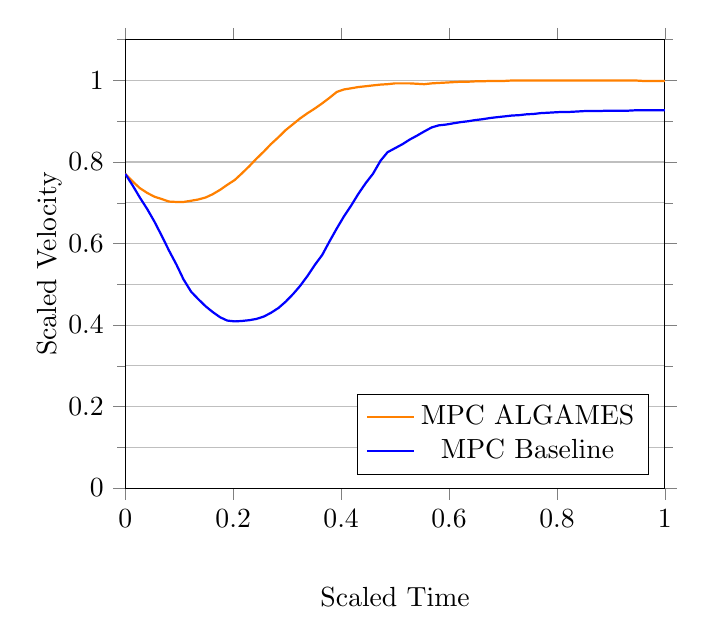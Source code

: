 \begin{tikzpicture}
\begin{axis}[legend pos=south east, ymajorgrids, grid=both, minor y tick num=1, yminorgrids=true, tick align=outside, x label style={at={(axis description cs:0.5,-0.20)},anchor=north}, y label style={at={(axis description cs:-0.10,0.5)},rotate=0,anchor=south}, xlabel={Scaled Time}, ylabel={Scaled Velocity}, xmajorgrids={false}, xmin={0.0}, xmax={1.0}, ymin={0.0}]
    \addplot[thick, orange, no marks]
        coordinates {
            (0.0,0.771)
            (0.014,0.752)
            (0.027,0.736)
            (0.041,0.724)
            (0.054,0.715)
            (0.068,0.709)
            (0.081,0.703)
            (0.095,0.702)
            (0.108,0.702)
            (0.122,0.705)
            (0.135,0.708)
            (0.149,0.713)
            (0.162,0.721)
            (0.176,0.732)
            (0.189,0.744)
            (0.203,0.756)
            (0.216,0.772)
            (0.23,0.79)
            (0.243,0.808)
            (0.257,0.826)
            (0.27,0.844)
            (0.284,0.861)
            (0.297,0.878)
            (0.311,0.893)
            (0.324,0.907)
            (0.338,0.92)
            (0.351,0.931)
            (0.365,0.944)
            (0.378,0.957)
            (0.392,0.972)
            (0.405,0.978)
            (0.419,0.981)
            (0.432,0.984)
            (0.446,0.986)
            (0.459,0.988)
            (0.473,0.99)
            (0.486,0.991)
            (0.5,0.993)
            (0.514,0.993)
            (0.527,0.993)
            (0.541,0.992)
            (0.554,0.991)
            (0.568,0.993)
            (0.581,0.994)
            (0.595,0.995)
            (0.608,0.996)
            (0.622,0.997)
            (0.635,0.997)
            (0.649,0.998)
            (0.662,0.998)
            (0.676,0.999)
            (0.689,0.999)
            (0.703,0.999)
            (0.716,1.0)
            (0.73,1.0)
            (0.743,1.0)
            (0.757,1.0)
            (0.77,1.0)
            (0.784,1.0)
            (0.797,1.0)
            (0.811,1.0)
            (0.824,1.0)
            (0.838,1.0)
            (0.851,1.0)
            (0.865,1.0)
            (0.878,1.0)
            (0.892,1.0)
            (0.905,1.0)
            (0.919,1.0)
            (0.932,1.0)
            (0.946,1.0)
            (0.959,0.999)
            (0.973,0.999)
            (0.986,0.999)
            (1.0,0.999)
        }
        ;
    \addlegendentry {MPC ALGAMES}
    \addplot[thick, blue, no marks]
        coordinates {
            (0.0,0.771)
            (0.014,0.742)
            (0.027,0.713)
            (0.041,0.684)
            (0.054,0.654)
            (0.068,0.618)
            (0.081,0.583)
            (0.095,0.548)
            (0.108,0.512)
            (0.122,0.482)
            (0.135,0.464)
            (0.149,0.446)
            (0.162,0.432)
            (0.176,0.419)
            (0.189,0.411)
            (0.203,0.409)
            (0.216,0.41)
            (0.23,0.412)
            (0.243,0.415)
            (0.257,0.421)
            (0.27,0.43)
            (0.284,0.442)
            (0.297,0.457)
            (0.311,0.476)
            (0.324,0.496)
            (0.338,0.521)
            (0.351,0.547)
            (0.365,0.572)
            (0.378,0.604)
            (0.392,0.637)
            (0.405,0.666)
            (0.419,0.694)
            (0.432,0.722)
            (0.446,0.749)
            (0.459,0.771)
            (0.473,0.803)
            (0.486,0.824)
            (0.5,0.834)
            (0.514,0.844)
            (0.527,0.855)
            (0.541,0.865)
            (0.554,0.875)
            (0.568,0.885)
            (0.581,0.89)
            (0.595,0.892)
            (0.608,0.895)
            (0.622,0.898)
            (0.635,0.9)
            (0.649,0.903)
            (0.662,0.905)
            (0.676,0.908)
            (0.689,0.91)
            (0.703,0.912)
            (0.716,0.914)
            (0.73,0.915)
            (0.743,0.917)
            (0.757,0.918)
            (0.77,0.92)
            (0.784,0.921)
            (0.797,0.922)
            (0.811,0.923)
            (0.824,0.923)
            (0.838,0.924)
            (0.851,0.925)
            (0.865,0.925)
            (0.878,0.925)
            (0.892,0.926)
            (0.905,0.926)
            (0.919,0.926)
            (0.932,0.926)
            (0.946,0.927)
            (0.959,0.927)
            (0.973,0.927)
            (0.986,0.927)
            (1.0,0.927)
        }
        ;
    \addlegendentry {MPC Baseline}
\end{axis}
\end{tikzpicture}
